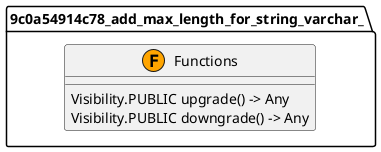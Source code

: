 @startuml
skinparam classAttributeIconSize 0

package "9c0a54914c78_add_max_length_for_string_varchar_" {
  class Functions <<(F,orange)>> {
    Visibility.PUBLIC upgrade() -> Any
    Visibility.PUBLIC downgrade() -> Any
  }
}

' Relationships
@enduml